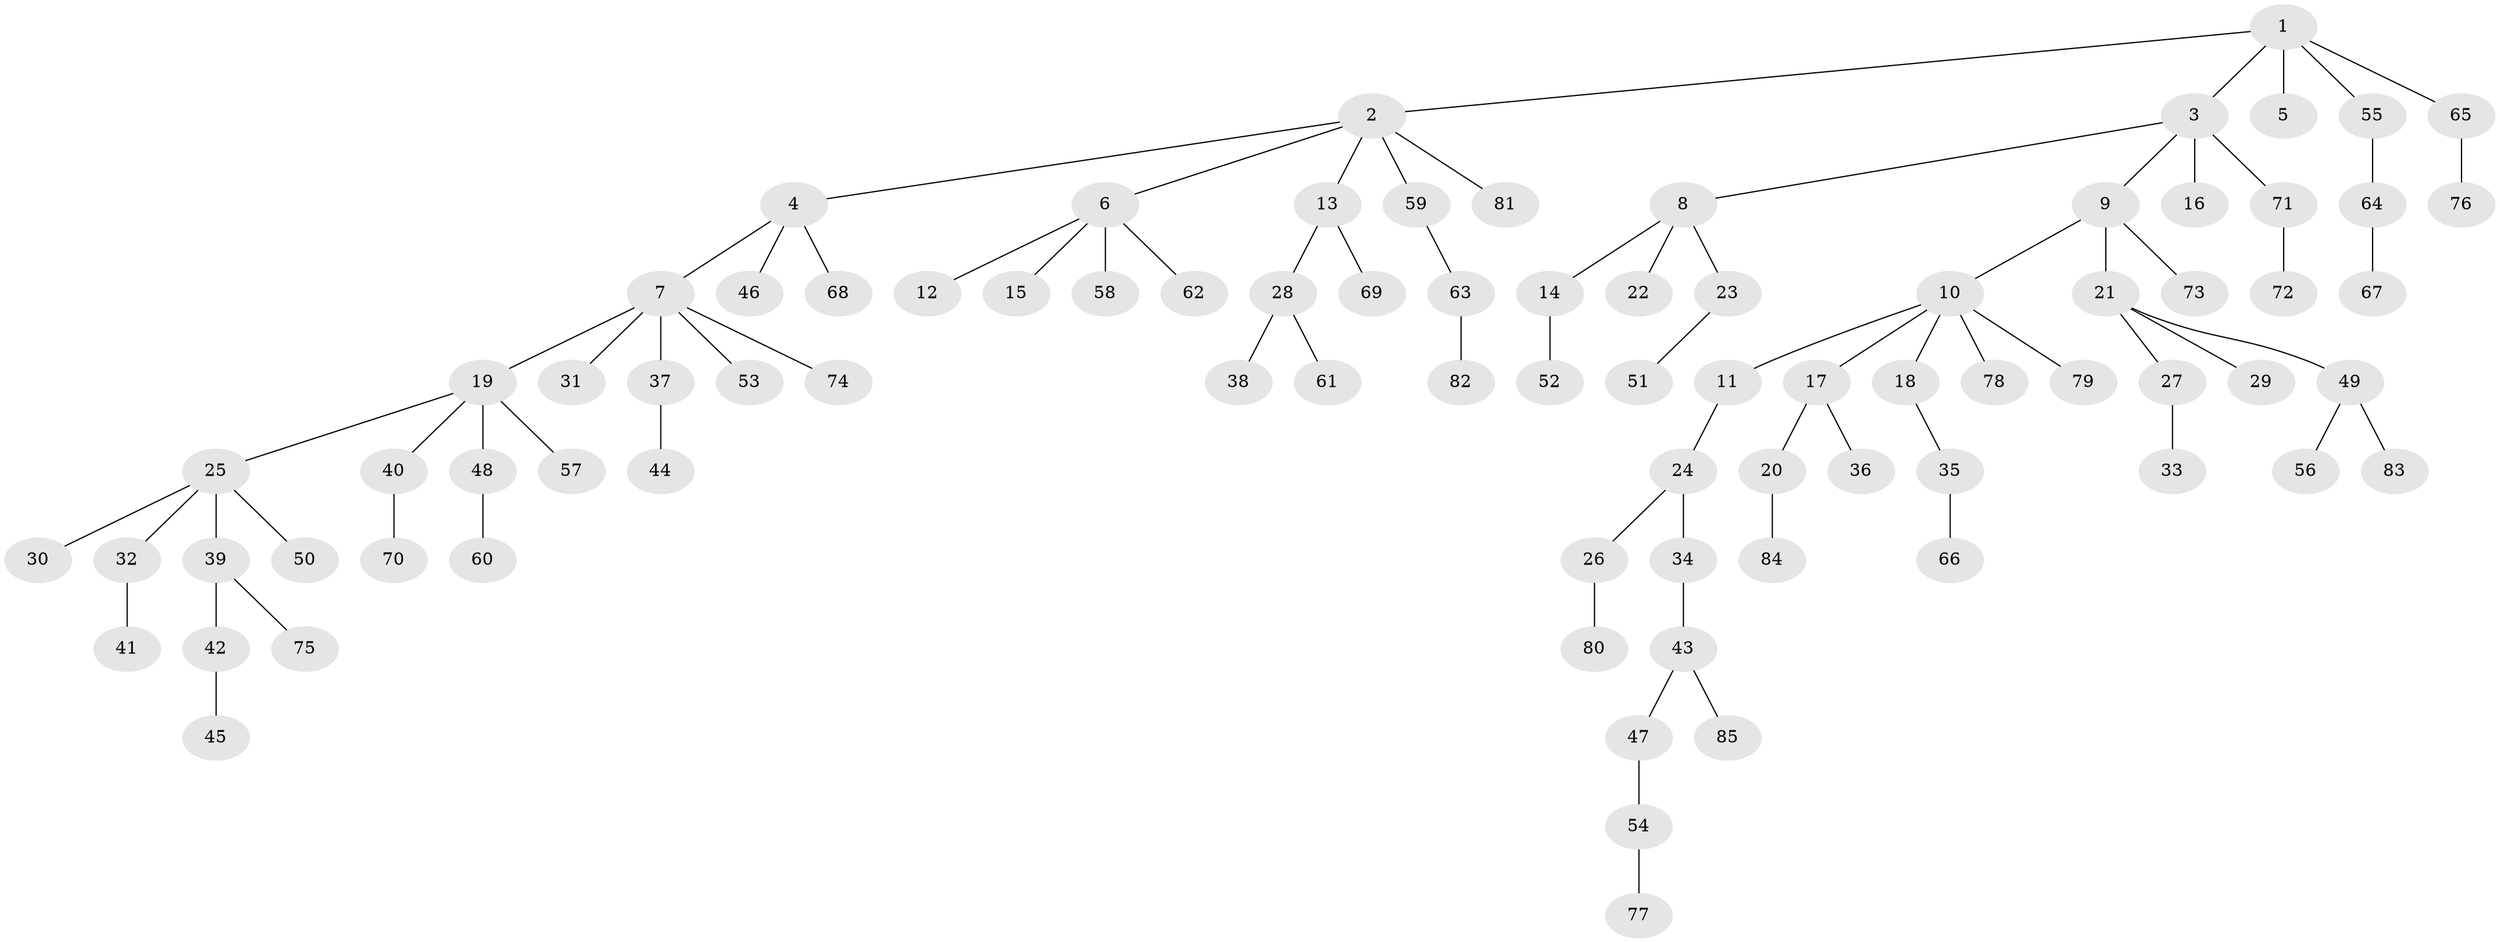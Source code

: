 // Generated by graph-tools (version 1.1) at 2025/15/03/09/25 04:15:42]
// undirected, 85 vertices, 84 edges
graph export_dot {
graph [start="1"]
  node [color=gray90,style=filled];
  1;
  2;
  3;
  4;
  5;
  6;
  7;
  8;
  9;
  10;
  11;
  12;
  13;
  14;
  15;
  16;
  17;
  18;
  19;
  20;
  21;
  22;
  23;
  24;
  25;
  26;
  27;
  28;
  29;
  30;
  31;
  32;
  33;
  34;
  35;
  36;
  37;
  38;
  39;
  40;
  41;
  42;
  43;
  44;
  45;
  46;
  47;
  48;
  49;
  50;
  51;
  52;
  53;
  54;
  55;
  56;
  57;
  58;
  59;
  60;
  61;
  62;
  63;
  64;
  65;
  66;
  67;
  68;
  69;
  70;
  71;
  72;
  73;
  74;
  75;
  76;
  77;
  78;
  79;
  80;
  81;
  82;
  83;
  84;
  85;
  1 -- 2;
  1 -- 3;
  1 -- 5;
  1 -- 55;
  1 -- 65;
  2 -- 4;
  2 -- 6;
  2 -- 13;
  2 -- 59;
  2 -- 81;
  3 -- 8;
  3 -- 9;
  3 -- 16;
  3 -- 71;
  4 -- 7;
  4 -- 46;
  4 -- 68;
  6 -- 12;
  6 -- 15;
  6 -- 58;
  6 -- 62;
  7 -- 19;
  7 -- 31;
  7 -- 37;
  7 -- 53;
  7 -- 74;
  8 -- 14;
  8 -- 22;
  8 -- 23;
  9 -- 10;
  9 -- 21;
  9 -- 73;
  10 -- 11;
  10 -- 17;
  10 -- 18;
  10 -- 78;
  10 -- 79;
  11 -- 24;
  13 -- 28;
  13 -- 69;
  14 -- 52;
  17 -- 20;
  17 -- 36;
  18 -- 35;
  19 -- 25;
  19 -- 40;
  19 -- 48;
  19 -- 57;
  20 -- 84;
  21 -- 27;
  21 -- 29;
  21 -- 49;
  23 -- 51;
  24 -- 26;
  24 -- 34;
  25 -- 30;
  25 -- 32;
  25 -- 39;
  25 -- 50;
  26 -- 80;
  27 -- 33;
  28 -- 38;
  28 -- 61;
  32 -- 41;
  34 -- 43;
  35 -- 66;
  37 -- 44;
  39 -- 42;
  39 -- 75;
  40 -- 70;
  42 -- 45;
  43 -- 47;
  43 -- 85;
  47 -- 54;
  48 -- 60;
  49 -- 56;
  49 -- 83;
  54 -- 77;
  55 -- 64;
  59 -- 63;
  63 -- 82;
  64 -- 67;
  65 -- 76;
  71 -- 72;
}
